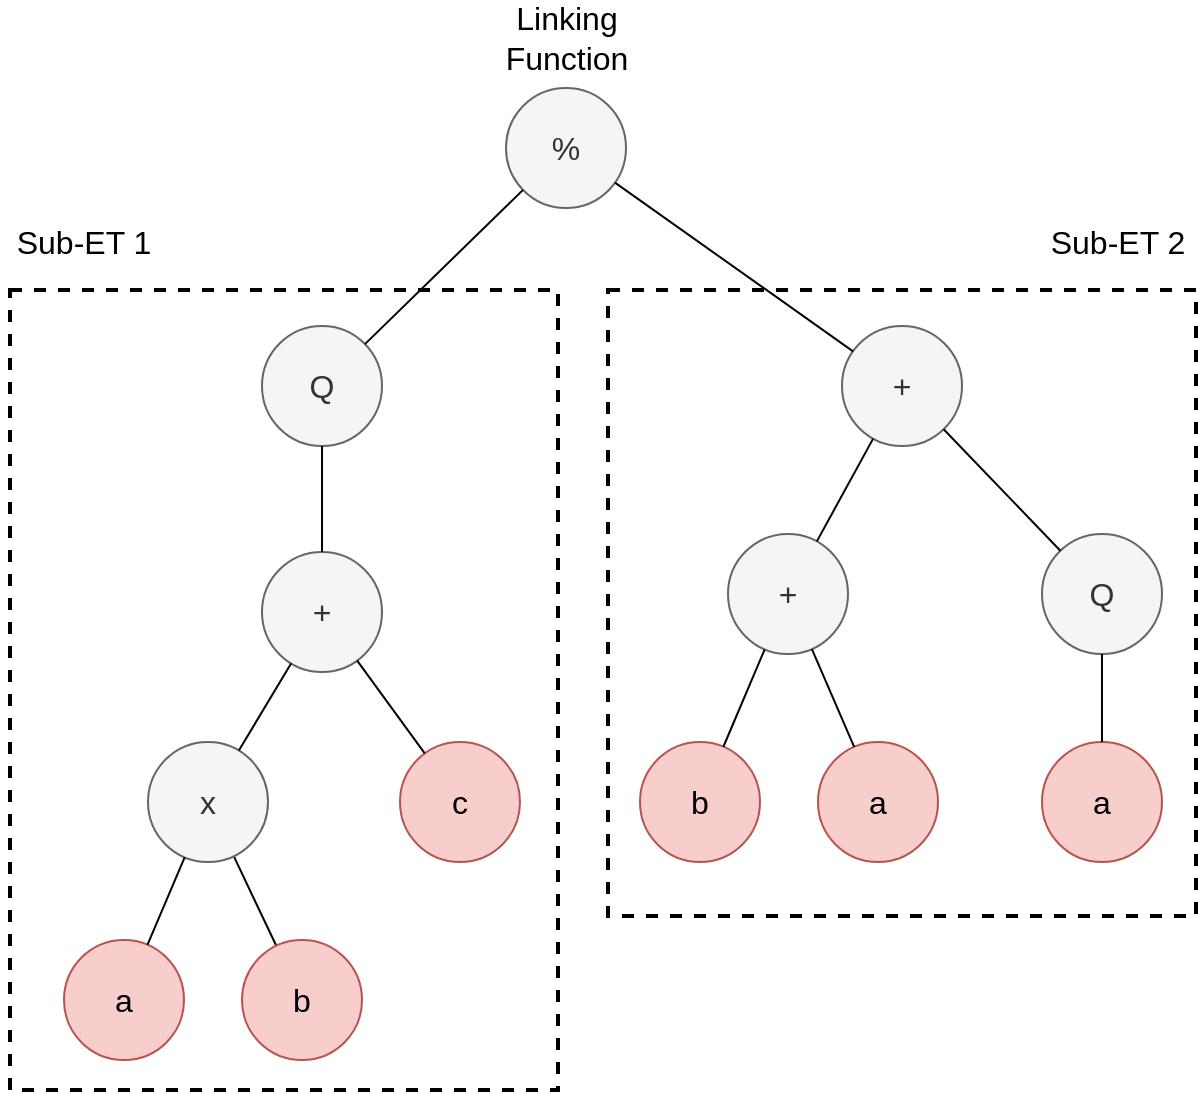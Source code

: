 <mxfile scale="1" border="0" version="26.0.2">
  <diagram name="Page-1" id="lqh_Il7PUDTA4zO0Oj97">
    <mxGraphModel dx="858" dy="1640" grid="0" gridSize="10" guides="1" tooltips="1" connect="1" arrows="1" fold="1" page="0" pageScale="1" pageWidth="850" pageHeight="1100" math="0" shadow="0">
      <root>
        <mxCell id="0" />
        <mxCell id="1" parent="0" />
        <mxCell id="Nd5IJ-L-UjgMi4WhHVAJ-10" value="" style="edgeStyle=none;curved=1;rounded=0;orthogonalLoop=1;jettySize=auto;html=1;fontSize=16;startSize=8;endSize=8;endArrow=none;endFill=0;" parent="1" source="Nd5IJ-L-UjgMi4WhHVAJ-6" target="Nd5IJ-L-UjgMi4WhHVAJ-8" edge="1">
          <mxGeometry relative="1" as="geometry" />
        </mxCell>
        <mxCell id="Nd5IJ-L-UjgMi4WhHVAJ-3" value="a" style="ellipse;whiteSpace=wrap;html=1;fontSize=16;fillColor=#f8cecc;strokeColor=#b85450;" parent="1" vertex="1">
          <mxGeometry x="-26" y="58" width="60" height="60" as="geometry" />
        </mxCell>
        <mxCell id="Nd5IJ-L-UjgMi4WhHVAJ-4" style="edgeStyle=none;curved=1;rounded=0;orthogonalLoop=1;jettySize=auto;html=1;entryX=1;entryY=0.5;entryDx=0;entryDy=0;fontSize=16;startSize=8;endSize=8;" parent="1" source="Nd5IJ-L-UjgMi4WhHVAJ-3" target="Nd5IJ-L-UjgMi4WhHVAJ-3" edge="1">
          <mxGeometry relative="1" as="geometry" />
        </mxCell>
        <mxCell id="Nd5IJ-L-UjgMi4WhHVAJ-5" value="+" style="ellipse;whiteSpace=wrap;html=1;fontSize=16;fillColor=#f5f5f5;fontColor=#333333;strokeColor=#666666;" parent="1" vertex="1">
          <mxGeometry x="73" y="-136" width="60" height="60" as="geometry" />
        </mxCell>
        <mxCell id="Nd5IJ-L-UjgMi4WhHVAJ-6" value="x" style="ellipse;whiteSpace=wrap;html=1;fontSize=16;fillColor=#f5f5f5;fontColor=#333333;strokeColor=#666666;" parent="1" vertex="1">
          <mxGeometry x="16" y="-41" width="60" height="60" as="geometry" />
        </mxCell>
        <mxCell id="Nd5IJ-L-UjgMi4WhHVAJ-8" value="b" style="ellipse;whiteSpace=wrap;html=1;fontSize=16;fillColor=#f8cecc;strokeColor=#b85450;" parent="1" vertex="1">
          <mxGeometry x="63" y="58" width="60" height="60" as="geometry" />
        </mxCell>
        <mxCell id="Nd5IJ-L-UjgMi4WhHVAJ-14" value="" style="edgeStyle=none;curved=1;rounded=0;orthogonalLoop=1;jettySize=auto;html=1;fontSize=16;startSize=8;endSize=8;endArrow=none;endFill=0;" parent="1" source="Nd5IJ-L-UjgMi4WhHVAJ-5" target="Nd5IJ-L-UjgMi4WhHVAJ-6" edge="1">
          <mxGeometry relative="1" as="geometry">
            <mxPoint x="247" y="-90" as="sourcePoint" />
            <mxPoint x="219" y="-47" as="targetPoint" />
          </mxGeometry>
        </mxCell>
        <mxCell id="AVQ2NDTrIzkf_kXeqUEB-1" value="Q" style="ellipse;whiteSpace=wrap;html=1;fontSize=16;fillColor=#f5f5f5;fontColor=#333333;strokeColor=#666666;" vertex="1" parent="1">
          <mxGeometry x="73" y="-249" width="60" height="60" as="geometry" />
        </mxCell>
        <mxCell id="AVQ2NDTrIzkf_kXeqUEB-5" value="" style="edgeStyle=none;curved=1;rounded=0;orthogonalLoop=1;jettySize=auto;html=1;fontSize=16;startSize=8;endSize=8;endArrow=none;endFill=0;" edge="1" parent="1" source="AVQ2NDTrIzkf_kXeqUEB-1" target="Nd5IJ-L-UjgMi4WhHVAJ-5">
          <mxGeometry relative="1" as="geometry">
            <mxPoint x="97" y="-71" as="sourcePoint" />
            <mxPoint x="69" y="-28" as="targetPoint" />
          </mxGeometry>
        </mxCell>
        <mxCell id="AVQ2NDTrIzkf_kXeqUEB-6" value="" style="edgeStyle=none;curved=1;rounded=0;orthogonalLoop=1;jettySize=auto;html=1;fontSize=16;startSize=8;endSize=8;endArrow=none;endFill=0;" edge="1" parent="1" source="Nd5IJ-L-UjgMi4WhHVAJ-6" target="Nd5IJ-L-UjgMi4WhHVAJ-3">
          <mxGeometry relative="1" as="geometry">
            <mxPoint x="69" y="26" as="sourcePoint" />
            <mxPoint x="90" y="71" as="targetPoint" />
          </mxGeometry>
        </mxCell>
        <mxCell id="AVQ2NDTrIzkf_kXeqUEB-7" value="c" style="ellipse;whiteSpace=wrap;html=1;fontSize=16;fillColor=#f8cecc;strokeColor=#b85450;" vertex="1" parent="1">
          <mxGeometry x="142" y="-41" width="60" height="60" as="geometry" />
        </mxCell>
        <mxCell id="AVQ2NDTrIzkf_kXeqUEB-8" value="" style="edgeStyle=none;curved=1;rounded=0;orthogonalLoop=1;jettySize=auto;html=1;fontSize=16;startSize=8;endSize=8;endArrow=none;endFill=0;" edge="1" parent="1" source="Nd5IJ-L-UjgMi4WhHVAJ-5" target="AVQ2NDTrIzkf_kXeqUEB-7">
          <mxGeometry relative="1" as="geometry">
            <mxPoint x="98" y="-70" as="sourcePoint" />
            <mxPoint x="71" y="-27" as="targetPoint" />
          </mxGeometry>
        </mxCell>
        <mxCell id="AVQ2NDTrIzkf_kXeqUEB-15" value="+" style="ellipse;whiteSpace=wrap;html=1;fontSize=16;fillColor=#f5f5f5;fontColor=#333333;strokeColor=#666666;" vertex="1" parent="1">
          <mxGeometry x="306" y="-145" width="60" height="60" as="geometry" />
        </mxCell>
        <mxCell id="AVQ2NDTrIzkf_kXeqUEB-19" value="+" style="ellipse;whiteSpace=wrap;html=1;fontSize=16;fillColor=#f5f5f5;fontColor=#333333;strokeColor=#666666;" vertex="1" parent="1">
          <mxGeometry x="363" y="-249" width="60" height="60" as="geometry" />
        </mxCell>
        <mxCell id="AVQ2NDTrIzkf_kXeqUEB-20" value="" style="edgeStyle=none;curved=1;rounded=0;orthogonalLoop=1;jettySize=auto;html=1;fontSize=16;startSize=8;endSize=8;endArrow=none;endFill=0;" edge="1" parent="1" source="AVQ2NDTrIzkf_kXeqUEB-19" target="AVQ2NDTrIzkf_kXeqUEB-15">
          <mxGeometry relative="1" as="geometry">
            <mxPoint x="387" y="-71" as="sourcePoint" />
            <mxPoint x="359" y="-28" as="targetPoint" />
          </mxGeometry>
        </mxCell>
        <mxCell id="AVQ2NDTrIzkf_kXeqUEB-24" value="Q" style="ellipse;whiteSpace=wrap;html=1;fontSize=16;fillColor=#f5f5f5;fontColor=#333333;strokeColor=#666666;" vertex="1" parent="1">
          <mxGeometry x="463" y="-145" width="60" height="60" as="geometry" />
        </mxCell>
        <mxCell id="AVQ2NDTrIzkf_kXeqUEB-25" value="" style="edgeStyle=none;curved=1;rounded=0;orthogonalLoop=1;jettySize=auto;html=1;fontSize=16;startSize=8;endSize=8;endArrow=none;endFill=0;" edge="1" parent="1" source="AVQ2NDTrIzkf_kXeqUEB-19" target="AVQ2NDTrIzkf_kXeqUEB-24">
          <mxGeometry relative="1" as="geometry">
            <mxPoint x="389" y="-183" as="sourcePoint" />
            <mxPoint x="360" y="-131" as="targetPoint" />
          </mxGeometry>
        </mxCell>
        <mxCell id="AVQ2NDTrIzkf_kXeqUEB-26" value="b" style="ellipse;whiteSpace=wrap;html=1;fontSize=16;fillColor=#f8cecc;strokeColor=#b85450;" vertex="1" parent="1">
          <mxGeometry x="262" y="-41" width="60" height="60" as="geometry" />
        </mxCell>
        <mxCell id="AVQ2NDTrIzkf_kXeqUEB-27" value="" style="edgeStyle=none;curved=1;rounded=0;orthogonalLoop=1;jettySize=auto;html=1;fontSize=16;startSize=8;endSize=8;endArrow=none;endFill=0;" edge="1" parent="1" source="AVQ2NDTrIzkf_kXeqUEB-15" target="AVQ2NDTrIzkf_kXeqUEB-26">
          <mxGeometry relative="1" as="geometry">
            <mxPoint x="131" y="-72" as="sourcePoint" />
            <mxPoint x="164" y="-25" as="targetPoint" />
          </mxGeometry>
        </mxCell>
        <mxCell id="AVQ2NDTrIzkf_kXeqUEB-28" value="a" style="ellipse;whiteSpace=wrap;html=1;fontSize=16;fillColor=#f8cecc;strokeColor=#b85450;" vertex="1" parent="1">
          <mxGeometry x="351" y="-41" width="60" height="60" as="geometry" />
        </mxCell>
        <mxCell id="AVQ2NDTrIzkf_kXeqUEB-29" value="" style="edgeStyle=none;curved=1;rounded=0;orthogonalLoop=1;jettySize=auto;html=1;fontSize=16;startSize=8;endSize=8;endArrow=none;endFill=0;" edge="1" parent="1" source="AVQ2NDTrIzkf_kXeqUEB-15" target="AVQ2NDTrIzkf_kXeqUEB-28">
          <mxGeometry relative="1" as="geometry">
            <mxPoint x="334" y="-77" as="sourcePoint" />
            <mxPoint x="314" y="-29" as="targetPoint" />
          </mxGeometry>
        </mxCell>
        <mxCell id="AVQ2NDTrIzkf_kXeqUEB-30" value="a" style="ellipse;whiteSpace=wrap;html=1;fontSize=16;fillColor=#f8cecc;strokeColor=#b85450;" vertex="1" parent="1">
          <mxGeometry x="463" y="-41" width="60" height="60" as="geometry" />
        </mxCell>
        <mxCell id="AVQ2NDTrIzkf_kXeqUEB-31" value="" style="edgeStyle=none;curved=1;rounded=0;orthogonalLoop=1;jettySize=auto;html=1;fontSize=16;startSize=8;endSize=8;endArrow=none;endFill=0;" edge="1" parent="1" source="AVQ2NDTrIzkf_kXeqUEB-24" target="AVQ2NDTrIzkf_kXeqUEB-30">
          <mxGeometry relative="1" as="geometry">
            <mxPoint x="533" y="131" as="sourcePoint" />
            <mxPoint x="515" y="174" as="targetPoint" />
          </mxGeometry>
        </mxCell>
        <mxCell id="AVQ2NDTrIzkf_kXeqUEB-32" value="Sub-ET 1" style="text;html=1;align=center;verticalAlign=middle;whiteSpace=wrap;rounded=0;fontSize=16;" vertex="1" parent="1">
          <mxGeometry x="-58" y="-306" width="84" height="30" as="geometry" />
        </mxCell>
        <mxCell id="AVQ2NDTrIzkf_kXeqUEB-33" value="Sub-ET 2" style="text;html=1;align=center;verticalAlign=middle;whiteSpace=wrap;rounded=0;fontSize=16;" vertex="1" parent="1">
          <mxGeometry x="459" y="-306" width="84" height="30" as="geometry" />
        </mxCell>
        <mxCell id="AVQ2NDTrIzkf_kXeqUEB-35" value="%" style="ellipse;whiteSpace=wrap;html=1;fontSize=16;fillColor=#f5f5f5;fontColor=#333333;strokeColor=#666666;" vertex="1" parent="1">
          <mxGeometry x="195" y="-368" width="60" height="60" as="geometry" />
        </mxCell>
        <mxCell id="AVQ2NDTrIzkf_kXeqUEB-36" value="" style="edgeStyle=none;curved=1;rounded=0;orthogonalLoop=1;jettySize=auto;html=1;fontSize=16;startSize=8;endSize=8;endArrow=none;endFill=0;" edge="1" parent="1" source="AVQ2NDTrIzkf_kXeqUEB-35" target="AVQ2NDTrIzkf_kXeqUEB-1">
          <mxGeometry relative="1" as="geometry">
            <mxPoint x="113" y="-179" as="sourcePoint" />
            <mxPoint x="113" y="-126" as="targetPoint" />
          </mxGeometry>
        </mxCell>
        <mxCell id="AVQ2NDTrIzkf_kXeqUEB-37" value="" style="edgeStyle=none;curved=1;rounded=0;orthogonalLoop=1;jettySize=auto;html=1;fontSize=16;startSize=8;endSize=8;endArrow=none;endFill=0;" edge="1" parent="1" source="AVQ2NDTrIzkf_kXeqUEB-35" target="AVQ2NDTrIzkf_kXeqUEB-19">
          <mxGeometry relative="1" as="geometry">
            <mxPoint x="214" y="-307" as="sourcePoint" />
            <mxPoint x="134" y="-230" as="targetPoint" />
          </mxGeometry>
        </mxCell>
        <mxCell id="AVQ2NDTrIzkf_kXeqUEB-39" value="" style="rounded=0;whiteSpace=wrap;html=1;fillColor=none;dashed=1;strokeWidth=2;" vertex="1" parent="1">
          <mxGeometry x="-53" y="-267" width="274" height="400" as="geometry" />
        </mxCell>
        <mxCell id="AVQ2NDTrIzkf_kXeqUEB-40" value="" style="rounded=0;whiteSpace=wrap;html=1;fillColor=none;dashed=1;strokeWidth=2;" vertex="1" parent="1">
          <mxGeometry x="246" y="-267" width="294" height="313" as="geometry" />
        </mxCell>
        <mxCell id="AVQ2NDTrIzkf_kXeqUEB-42" value="Linking Function" style="text;html=1;align=center;verticalAlign=middle;whiteSpace=wrap;rounded=0;fontSize=16;" vertex="1" parent="1">
          <mxGeometry x="182.5" y="-408" width="85" height="30" as="geometry" />
        </mxCell>
      </root>
    </mxGraphModel>
  </diagram>
</mxfile>
